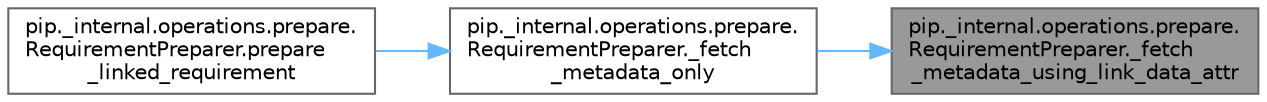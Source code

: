 digraph "pip._internal.operations.prepare.RequirementPreparer._fetch_metadata_using_link_data_attr"
{
 // LATEX_PDF_SIZE
  bgcolor="transparent";
  edge [fontname=Helvetica,fontsize=10,labelfontname=Helvetica,labelfontsize=10];
  node [fontname=Helvetica,fontsize=10,shape=box,height=0.2,width=0.4];
  rankdir="RL";
  Node1 [id="Node000001",label="pip._internal.operations.prepare.\lRequirementPreparer._fetch\l_metadata_using_link_data_attr",height=0.2,width=0.4,color="gray40", fillcolor="grey60", style="filled", fontcolor="black",tooltip=" "];
  Node1 -> Node2 [id="edge1_Node000001_Node000002",dir="back",color="steelblue1",style="solid",tooltip=" "];
  Node2 [id="Node000002",label="pip._internal.operations.prepare.\lRequirementPreparer._fetch\l_metadata_only",height=0.2,width=0.4,color="grey40", fillcolor="white", style="filled",URL="$classpip_1_1__internal_1_1operations_1_1prepare_1_1_requirement_preparer.html#aefe70fa4da92eccfe798e4a0585ed68c",tooltip=" "];
  Node2 -> Node3 [id="edge2_Node000002_Node000003",dir="back",color="steelblue1",style="solid",tooltip=" "];
  Node3 [id="Node000003",label="pip._internal.operations.prepare.\lRequirementPreparer.prepare\l_linked_requirement",height=0.2,width=0.4,color="grey40", fillcolor="white", style="filled",URL="$classpip_1_1__internal_1_1operations_1_1prepare_1_1_requirement_preparer.html#a8d120986c2bd2e9690aeb865f508be91",tooltip=" "];
}
